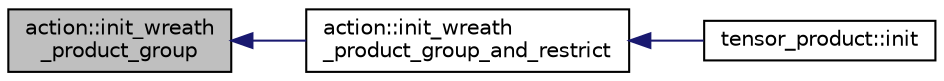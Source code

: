 digraph "action::init_wreath_product_group"
{
  edge [fontname="Helvetica",fontsize="10",labelfontname="Helvetica",labelfontsize="10"];
  node [fontname="Helvetica",fontsize="10",shape=record];
  rankdir="LR";
  Node29097 [label="action::init_wreath\l_product_group",height=0.2,width=0.4,color="black", fillcolor="grey75", style="filled", fontcolor="black"];
  Node29097 -> Node29098 [dir="back",color="midnightblue",fontsize="10",style="solid",fontname="Helvetica"];
  Node29098 [label="action::init_wreath\l_product_group_and_restrict",height=0.2,width=0.4,color="black", fillcolor="white", style="filled",URL="$d2/d86/classaction.html#a5ea78557093c987967e7b8162fabbf72"];
  Node29098 -> Node29099 [dir="back",color="midnightblue",fontsize="10",style="solid",fontname="Helvetica"];
  Node29099 [label="tensor_product::init",height=0.2,width=0.4,color="black", fillcolor="white", style="filled",URL="$dd/d3e/classtensor__product.html#a2a8ac905e80dd9bb7339c9506c3521d3"];
}
